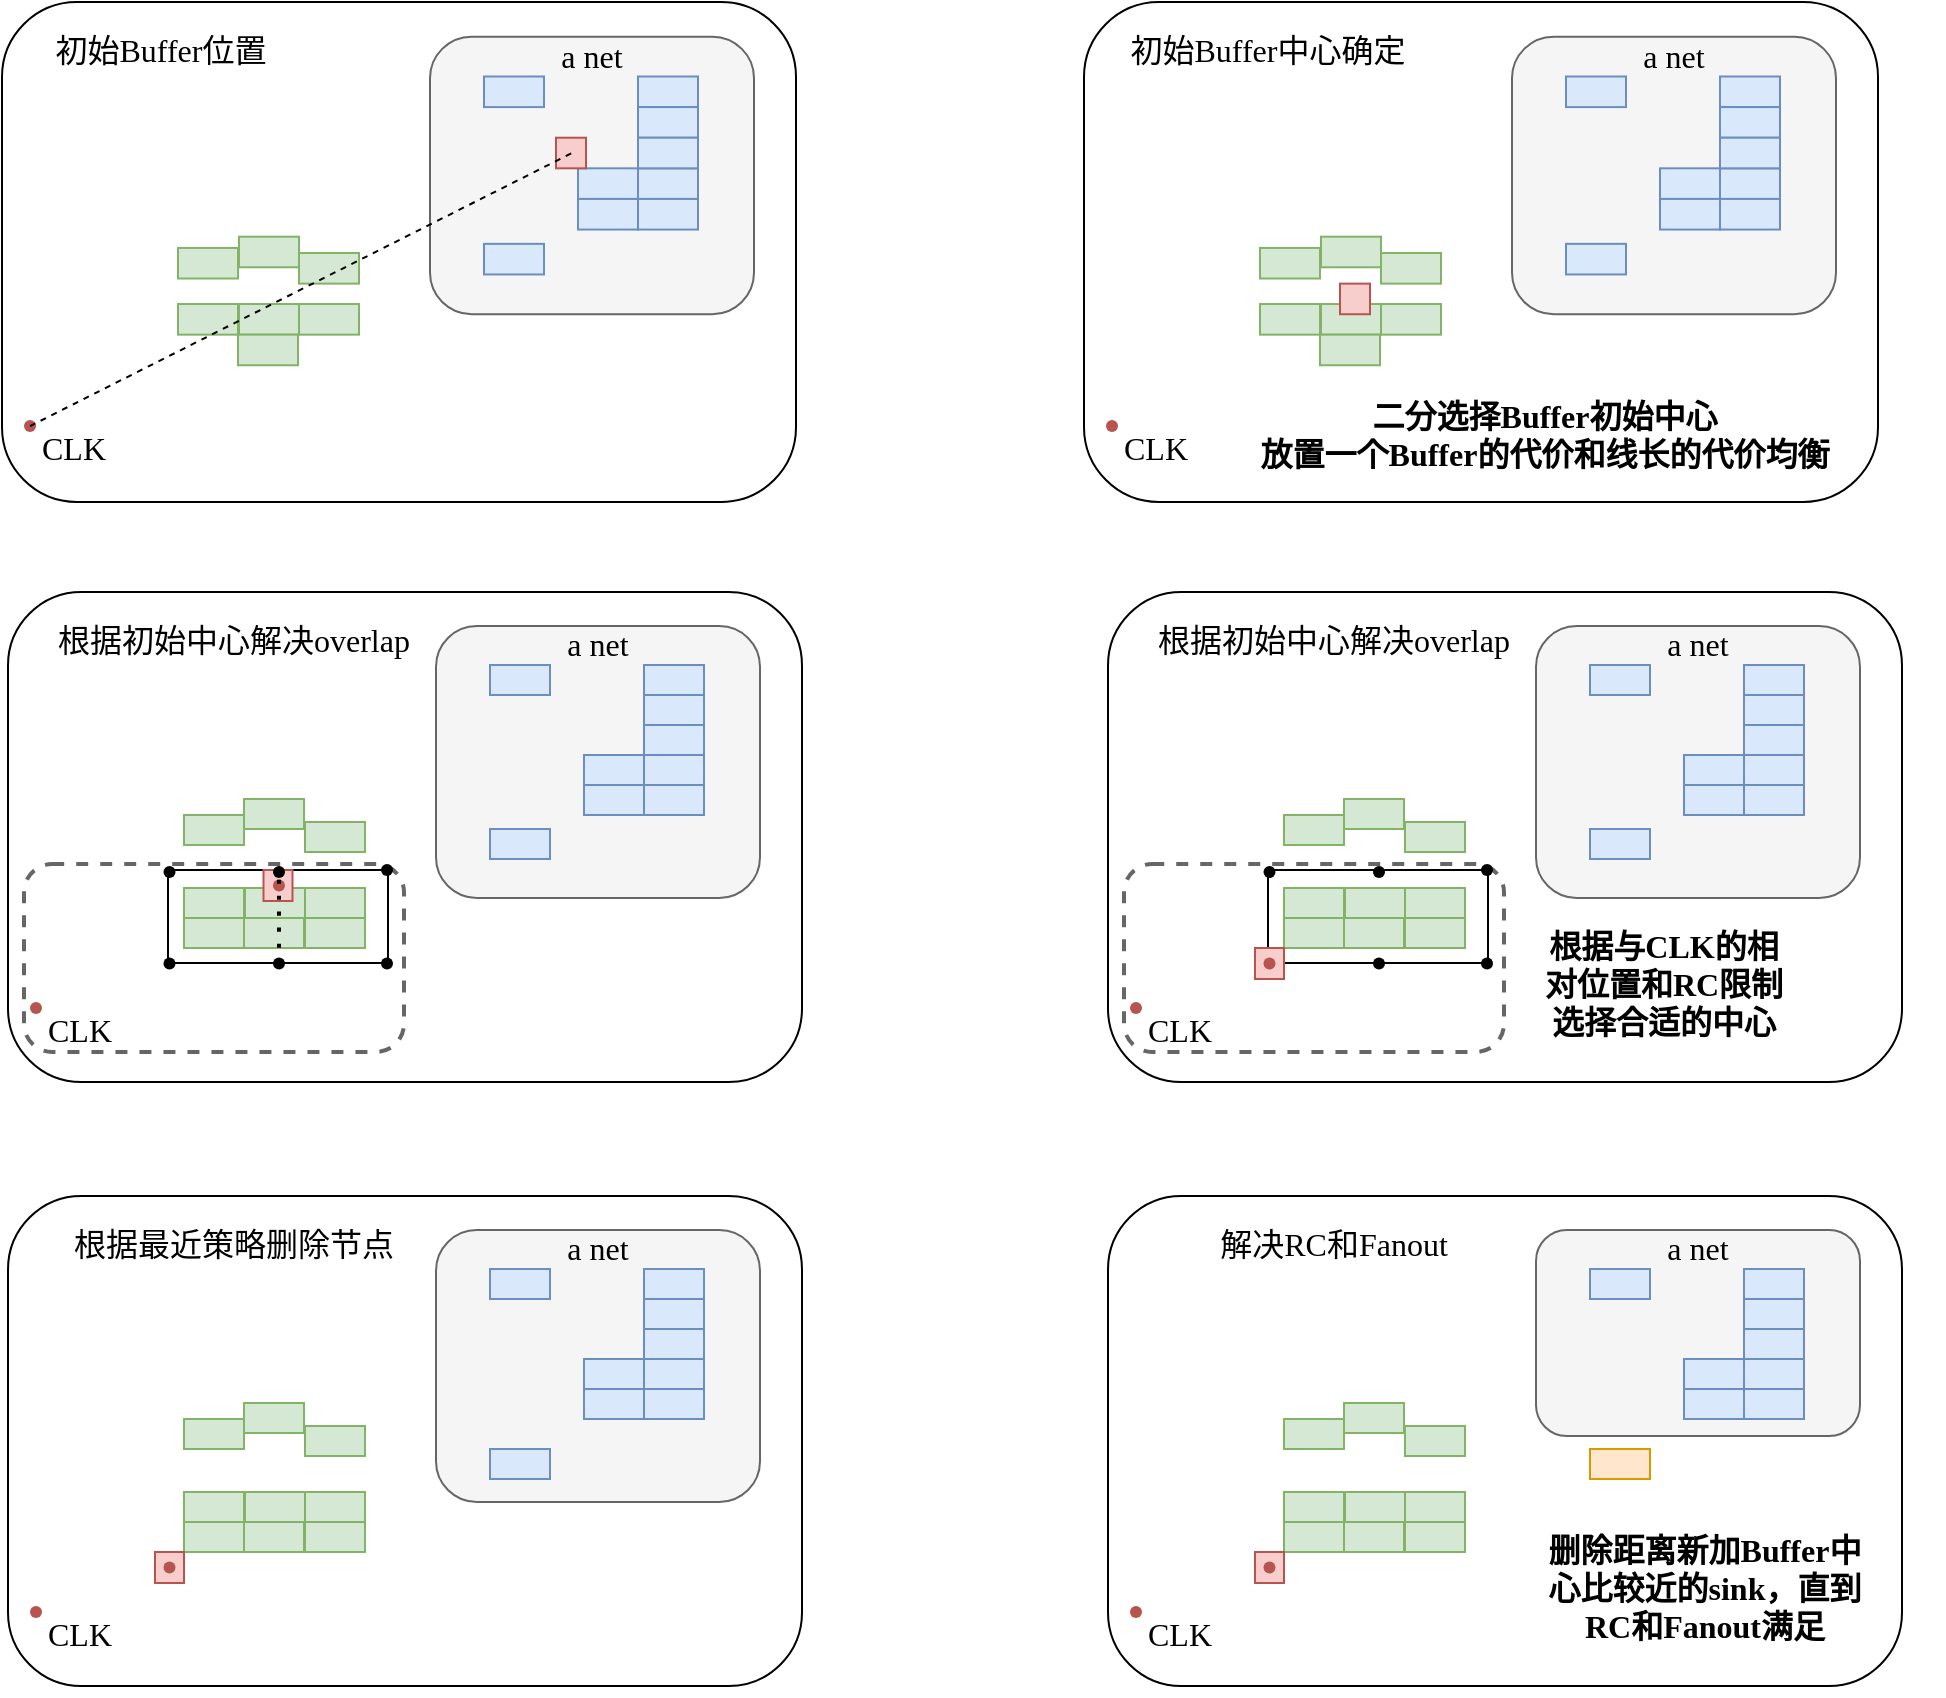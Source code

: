 <mxfile version="25.0.1">
  <diagram name="第 1 页" id="PrgzUzPs2e1vorKCyMz8">
    <mxGraphModel dx="1923" dy="645" grid="1" gridSize="10" guides="1" tooltips="1" connect="1" arrows="1" fold="1" page="0" pageScale="1" pageWidth="827" pageHeight="1169" math="0" shadow="0">
      <root>
        <mxCell id="0" />
        <mxCell id="1" parent="0" />
        <mxCell id="MqcgOQrbJKwLvRykTZm_-83" value="" style="group" vertex="1" connectable="0" parent="1">
          <mxGeometry x="-273" y="33" width="397" height="250" as="geometry" />
        </mxCell>
        <mxCell id="MqcgOQrbJKwLvRykTZm_-56" value="" style="rounded=1;whiteSpace=wrap;html=1;" vertex="1" parent="MqcgOQrbJKwLvRykTZm_-83">
          <mxGeometry width="397" height="250" as="geometry" />
        </mxCell>
        <mxCell id="MqcgOQrbJKwLvRykTZm_-54" value="" style="rounded=1;whiteSpace=wrap;html=1;fillColor=#f5f5f5;fontColor=#333333;strokeColor=#666666;" vertex="1" parent="MqcgOQrbJKwLvRykTZm_-83">
          <mxGeometry x="214" y="17.347" width="162" height="138.776" as="geometry" />
        </mxCell>
        <mxCell id="MqcgOQrbJKwLvRykTZm_-4" value="" style="rounded=0;whiteSpace=wrap;html=1;fillColor=#dae8fc;strokeColor=#6c8ebf;" vertex="1" parent="MqcgOQrbJKwLvRykTZm_-83">
          <mxGeometry x="241" y="37.245" width="30" height="15.306" as="geometry" />
        </mxCell>
        <mxCell id="MqcgOQrbJKwLvRykTZm_-5" value="" style="rounded=0;whiteSpace=wrap;html=1;fillColor=#dae8fc;strokeColor=#6c8ebf;" vertex="1" parent="MqcgOQrbJKwLvRykTZm_-83">
          <mxGeometry x="318" y="37.245" width="30" height="15.306" as="geometry" />
        </mxCell>
        <mxCell id="MqcgOQrbJKwLvRykTZm_-6" value="" style="rounded=0;whiteSpace=wrap;html=1;fillColor=#dae8fc;strokeColor=#6c8ebf;" vertex="1" parent="MqcgOQrbJKwLvRykTZm_-83">
          <mxGeometry x="318" y="83.163" width="30" height="15.306" as="geometry" />
        </mxCell>
        <mxCell id="MqcgOQrbJKwLvRykTZm_-7" value="" style="rounded=0;whiteSpace=wrap;html=1;fillColor=#dae8fc;strokeColor=#6c8ebf;" vertex="1" parent="MqcgOQrbJKwLvRykTZm_-83">
          <mxGeometry x="318" y="52.551" width="30" height="15.306" as="geometry" />
        </mxCell>
        <mxCell id="MqcgOQrbJKwLvRykTZm_-8" value="" style="rounded=0;whiteSpace=wrap;html=1;fillColor=#dae8fc;strokeColor=#6c8ebf;" vertex="1" parent="MqcgOQrbJKwLvRykTZm_-83">
          <mxGeometry x="318" y="67.857" width="30" height="15.306" as="geometry" />
        </mxCell>
        <mxCell id="MqcgOQrbJKwLvRykTZm_-9" value="" style="rounded=0;whiteSpace=wrap;html=1;fillColor=#dae8fc;strokeColor=#6c8ebf;" vertex="1" parent="MqcgOQrbJKwLvRykTZm_-83">
          <mxGeometry x="318" y="98.469" width="30" height="15.306" as="geometry" />
        </mxCell>
        <mxCell id="MqcgOQrbJKwLvRykTZm_-10" value="" style="rounded=0;whiteSpace=wrap;html=1;fillColor=#dae8fc;strokeColor=#6c8ebf;" vertex="1" parent="MqcgOQrbJKwLvRykTZm_-83">
          <mxGeometry x="241" y="120.918" width="30" height="15.306" as="geometry" />
        </mxCell>
        <mxCell id="MqcgOQrbJKwLvRykTZm_-11" value="" style="rounded=0;whiteSpace=wrap;html=1;fillColor=#dae8fc;strokeColor=#6c8ebf;" vertex="1" parent="MqcgOQrbJKwLvRykTZm_-83">
          <mxGeometry x="288" y="83.163" width="30" height="15.306" as="geometry" />
        </mxCell>
        <mxCell id="MqcgOQrbJKwLvRykTZm_-12" value="" style="rounded=0;whiteSpace=wrap;html=1;fillColor=#dae8fc;strokeColor=#6c8ebf;" vertex="1" parent="MqcgOQrbJKwLvRykTZm_-83">
          <mxGeometry x="288" y="98.469" width="30" height="15.306" as="geometry" />
        </mxCell>
        <mxCell id="MqcgOQrbJKwLvRykTZm_-15" value="" style="rounded=0;whiteSpace=wrap;html=1;fillColor=#d5e8d4;strokeColor=#82b366;" vertex="1" parent="MqcgOQrbJKwLvRykTZm_-83">
          <mxGeometry x="88" y="151.02" width="30" height="15.306" as="geometry" />
        </mxCell>
        <mxCell id="MqcgOQrbJKwLvRykTZm_-16" value="" style="rounded=0;whiteSpace=wrap;html=1;fillColor=#d5e8d4;strokeColor=#82b366;" vertex="1" parent="MqcgOQrbJKwLvRykTZm_-83">
          <mxGeometry x="118.5" y="151.02" width="30" height="15.306" as="geometry" />
        </mxCell>
        <mxCell id="MqcgOQrbJKwLvRykTZm_-17" value="" style="rounded=0;whiteSpace=wrap;html=1;fillColor=#d5e8d4;strokeColor=#82b366;" vertex="1" parent="MqcgOQrbJKwLvRykTZm_-83">
          <mxGeometry x="118" y="166.327" width="30" height="15.306" as="geometry" />
        </mxCell>
        <mxCell id="MqcgOQrbJKwLvRykTZm_-18" value="" style="rounded=0;whiteSpace=wrap;html=1;fillColor=#d5e8d4;strokeColor=#82b366;" vertex="1" parent="MqcgOQrbJKwLvRykTZm_-83">
          <mxGeometry x="148.5" y="151.02" width="30" height="15.306" as="geometry" />
        </mxCell>
        <mxCell id="MqcgOQrbJKwLvRykTZm_-19" value="" style="rounded=0;whiteSpace=wrap;html=1;fillColor=#d5e8d4;strokeColor=#82b366;" vertex="1" parent="MqcgOQrbJKwLvRykTZm_-83">
          <mxGeometry x="88" y="122.959" width="30" height="15.306" as="geometry" />
        </mxCell>
        <mxCell id="MqcgOQrbJKwLvRykTZm_-20" value="" style="rounded=0;whiteSpace=wrap;html=1;fillColor=#d5e8d4;strokeColor=#82b366;" vertex="1" parent="MqcgOQrbJKwLvRykTZm_-83">
          <mxGeometry x="148.5" y="125.51" width="30" height="15.306" as="geometry" />
        </mxCell>
        <mxCell id="MqcgOQrbJKwLvRykTZm_-22" value="" style="rounded=0;whiteSpace=wrap;html=1;fillColor=#d5e8d4;strokeColor=#82b366;" vertex="1" parent="MqcgOQrbJKwLvRykTZm_-83">
          <mxGeometry x="118.5" y="117.347" width="30" height="15.306" as="geometry" />
        </mxCell>
        <mxCell id="MqcgOQrbJKwLvRykTZm_-13" value="" style="rounded=0;whiteSpace=wrap;html=1;fillColor=#f8cecc;strokeColor=#b85450;" vertex="1" parent="MqcgOQrbJKwLvRykTZm_-83">
          <mxGeometry x="277" y="67.857" width="15" height="15.306" as="geometry" />
        </mxCell>
        <mxCell id="MqcgOQrbJKwLvRykTZm_-28" value="" style="shape=waypoint;sketch=0;fillStyle=solid;size=6;pointerEvents=1;points=[];fillColor=#f8cecc;resizable=0;rotatable=0;perimeter=centerPerimeter;snapToPoint=1;strokeColor=#b85450;" vertex="1" parent="MqcgOQrbJKwLvRykTZm_-83">
          <mxGeometry x="4" y="202.041" width="20" height="20" as="geometry" />
        </mxCell>
        <mxCell id="MqcgOQrbJKwLvRykTZm_-29" value="&lt;font face=&quot;Times New Roman&quot;&gt;CLK&lt;/font&gt;" style="text;html=1;align=center;verticalAlign=middle;whiteSpace=wrap;rounded=0;fontSize=16;" vertex="1" parent="MqcgOQrbJKwLvRykTZm_-83">
          <mxGeometry x="6" y="208.163" width="60" height="30.612" as="geometry" />
        </mxCell>
        <mxCell id="MqcgOQrbJKwLvRykTZm_-32" value="" style="endArrow=none;html=1;rounded=0;fontSize=12;startSize=8;endSize=8;curved=1;entryX=0.533;entryY=0.5;entryDx=0;entryDy=0;entryPerimeter=0;dashed=1;" edge="1" parent="MqcgOQrbJKwLvRykTZm_-83" source="MqcgOQrbJKwLvRykTZm_-28" target="MqcgOQrbJKwLvRykTZm_-13">
          <mxGeometry width="50" height="50" relative="1" as="geometry">
            <mxPoint x="22" y="192.857" as="sourcePoint" />
            <mxPoint x="253" y="278.571" as="targetPoint" />
          </mxGeometry>
        </mxCell>
        <mxCell id="MqcgOQrbJKwLvRykTZm_-55" value="&lt;font face=&quot;Times New Roman&quot;&gt;a net&lt;/font&gt;" style="text;html=1;align=center;verticalAlign=middle;whiteSpace=wrap;rounded=0;fontSize=16;" vertex="1" parent="MqcgOQrbJKwLvRykTZm_-83">
          <mxGeometry x="265" y="11.224" width="60" height="30.612" as="geometry" />
        </mxCell>
        <mxCell id="MqcgOQrbJKwLvRykTZm_-57" value="&lt;font face=&quot;宋体&quot;&gt;初始Buffer位置&lt;/font&gt;" style="text;html=1;align=center;verticalAlign=middle;whiteSpace=wrap;rounded=0;fontSize=16;" vertex="1" parent="MqcgOQrbJKwLvRykTZm_-83">
          <mxGeometry x="16" y="9.184" width="127" height="30.612" as="geometry" />
        </mxCell>
        <mxCell id="MqcgOQrbJKwLvRykTZm_-84" value="" style="group" vertex="1" connectable="0" parent="1">
          <mxGeometry x="268" y="33" width="430" height="250" as="geometry" />
        </mxCell>
        <mxCell id="MqcgOQrbJKwLvRykTZm_-58" value="" style="rounded=1;whiteSpace=wrap;html=1;" vertex="1" parent="MqcgOQrbJKwLvRykTZm_-84">
          <mxGeometry width="397" height="250" as="geometry" />
        </mxCell>
        <mxCell id="MqcgOQrbJKwLvRykTZm_-59" value="" style="rounded=1;whiteSpace=wrap;html=1;fillColor=#f5f5f5;fontColor=#333333;strokeColor=#666666;" vertex="1" parent="MqcgOQrbJKwLvRykTZm_-84">
          <mxGeometry x="214" y="17.347" width="162" height="138.776" as="geometry" />
        </mxCell>
        <mxCell id="MqcgOQrbJKwLvRykTZm_-60" value="" style="rounded=0;whiteSpace=wrap;html=1;fillColor=#dae8fc;strokeColor=#6c8ebf;" vertex="1" parent="MqcgOQrbJKwLvRykTZm_-84">
          <mxGeometry x="241" y="37.245" width="30" height="15.306" as="geometry" />
        </mxCell>
        <mxCell id="MqcgOQrbJKwLvRykTZm_-61" value="" style="rounded=0;whiteSpace=wrap;html=1;fillColor=#dae8fc;strokeColor=#6c8ebf;" vertex="1" parent="MqcgOQrbJKwLvRykTZm_-84">
          <mxGeometry x="318" y="37.245" width="30" height="15.306" as="geometry" />
        </mxCell>
        <mxCell id="MqcgOQrbJKwLvRykTZm_-62" value="" style="rounded=0;whiteSpace=wrap;html=1;fillColor=#dae8fc;strokeColor=#6c8ebf;" vertex="1" parent="MqcgOQrbJKwLvRykTZm_-84">
          <mxGeometry x="318" y="83.163" width="30" height="15.306" as="geometry" />
        </mxCell>
        <mxCell id="MqcgOQrbJKwLvRykTZm_-63" value="" style="rounded=0;whiteSpace=wrap;html=1;fillColor=#dae8fc;strokeColor=#6c8ebf;" vertex="1" parent="MqcgOQrbJKwLvRykTZm_-84">
          <mxGeometry x="318" y="52.551" width="30" height="15.306" as="geometry" />
        </mxCell>
        <mxCell id="MqcgOQrbJKwLvRykTZm_-64" value="" style="rounded=0;whiteSpace=wrap;html=1;fillColor=#dae8fc;strokeColor=#6c8ebf;" vertex="1" parent="MqcgOQrbJKwLvRykTZm_-84">
          <mxGeometry x="318" y="67.857" width="30" height="15.306" as="geometry" />
        </mxCell>
        <mxCell id="MqcgOQrbJKwLvRykTZm_-65" value="" style="rounded=0;whiteSpace=wrap;html=1;fillColor=#dae8fc;strokeColor=#6c8ebf;" vertex="1" parent="MqcgOQrbJKwLvRykTZm_-84">
          <mxGeometry x="318" y="98.469" width="30" height="15.306" as="geometry" />
        </mxCell>
        <mxCell id="MqcgOQrbJKwLvRykTZm_-66" value="" style="rounded=0;whiteSpace=wrap;html=1;fillColor=#dae8fc;strokeColor=#6c8ebf;" vertex="1" parent="MqcgOQrbJKwLvRykTZm_-84">
          <mxGeometry x="241" y="120.918" width="30" height="15.306" as="geometry" />
        </mxCell>
        <mxCell id="MqcgOQrbJKwLvRykTZm_-67" value="" style="rounded=0;whiteSpace=wrap;html=1;fillColor=#dae8fc;strokeColor=#6c8ebf;" vertex="1" parent="MqcgOQrbJKwLvRykTZm_-84">
          <mxGeometry x="288" y="83.163" width="30" height="15.306" as="geometry" />
        </mxCell>
        <mxCell id="MqcgOQrbJKwLvRykTZm_-68" value="" style="rounded=0;whiteSpace=wrap;html=1;fillColor=#dae8fc;strokeColor=#6c8ebf;" vertex="1" parent="MqcgOQrbJKwLvRykTZm_-84">
          <mxGeometry x="288" y="98.469" width="30" height="15.306" as="geometry" />
        </mxCell>
        <mxCell id="MqcgOQrbJKwLvRykTZm_-69" value="" style="rounded=0;whiteSpace=wrap;html=1;fillColor=#d5e8d4;strokeColor=#82b366;" vertex="1" parent="MqcgOQrbJKwLvRykTZm_-84">
          <mxGeometry x="88" y="151.02" width="30" height="15.306" as="geometry" />
        </mxCell>
        <mxCell id="MqcgOQrbJKwLvRykTZm_-70" value="" style="rounded=0;whiteSpace=wrap;html=1;fillColor=#d5e8d4;strokeColor=#82b366;" vertex="1" parent="MqcgOQrbJKwLvRykTZm_-84">
          <mxGeometry x="118.5" y="151.02" width="30" height="15.306" as="geometry" />
        </mxCell>
        <mxCell id="MqcgOQrbJKwLvRykTZm_-71" value="" style="rounded=0;whiteSpace=wrap;html=1;fillColor=#d5e8d4;strokeColor=#82b366;" vertex="1" parent="MqcgOQrbJKwLvRykTZm_-84">
          <mxGeometry x="118" y="166.327" width="30" height="15.306" as="geometry" />
        </mxCell>
        <mxCell id="MqcgOQrbJKwLvRykTZm_-72" value="" style="rounded=0;whiteSpace=wrap;html=1;fillColor=#d5e8d4;strokeColor=#82b366;" vertex="1" parent="MqcgOQrbJKwLvRykTZm_-84">
          <mxGeometry x="148.5" y="151.02" width="30" height="15.306" as="geometry" />
        </mxCell>
        <mxCell id="MqcgOQrbJKwLvRykTZm_-73" value="" style="rounded=0;whiteSpace=wrap;html=1;fillColor=#d5e8d4;strokeColor=#82b366;" vertex="1" parent="MqcgOQrbJKwLvRykTZm_-84">
          <mxGeometry x="88" y="122.959" width="30" height="15.306" as="geometry" />
        </mxCell>
        <mxCell id="MqcgOQrbJKwLvRykTZm_-74" value="" style="rounded=0;whiteSpace=wrap;html=1;fillColor=#d5e8d4;strokeColor=#82b366;" vertex="1" parent="MqcgOQrbJKwLvRykTZm_-84">
          <mxGeometry x="148.5" y="125.51" width="30" height="15.306" as="geometry" />
        </mxCell>
        <mxCell id="MqcgOQrbJKwLvRykTZm_-75" value="" style="rounded=0;whiteSpace=wrap;html=1;fillColor=#d5e8d4;strokeColor=#82b366;" vertex="1" parent="MqcgOQrbJKwLvRykTZm_-84">
          <mxGeometry x="118.5" y="117.347" width="30" height="15.306" as="geometry" />
        </mxCell>
        <mxCell id="MqcgOQrbJKwLvRykTZm_-76" value="" style="rounded=0;whiteSpace=wrap;html=1;fillColor=#f8cecc;strokeColor=#b85450;" vertex="1" parent="MqcgOQrbJKwLvRykTZm_-84">
          <mxGeometry x="128" y="140.816" width="15" height="15.306" as="geometry" />
        </mxCell>
        <mxCell id="MqcgOQrbJKwLvRykTZm_-77" value="" style="shape=waypoint;sketch=0;fillStyle=solid;size=6;pointerEvents=1;points=[];fillColor=#f8cecc;resizable=0;rotatable=0;perimeter=centerPerimeter;snapToPoint=1;strokeColor=#b85450;" vertex="1" parent="MqcgOQrbJKwLvRykTZm_-84">
          <mxGeometry x="4" y="202.041" width="20" height="20" as="geometry" />
        </mxCell>
        <mxCell id="MqcgOQrbJKwLvRykTZm_-78" value="&lt;font face=&quot;Times New Roman&quot;&gt;CLK&lt;/font&gt;" style="text;html=1;align=center;verticalAlign=middle;whiteSpace=wrap;rounded=0;fontSize=16;" vertex="1" parent="MqcgOQrbJKwLvRykTZm_-84">
          <mxGeometry x="6" y="208.163" width="60" height="30.612" as="geometry" />
        </mxCell>
        <mxCell id="MqcgOQrbJKwLvRykTZm_-80" value="&lt;font face=&quot;Times New Roman&quot;&gt;a net&lt;/font&gt;" style="text;html=1;align=center;verticalAlign=middle;whiteSpace=wrap;rounded=0;fontSize=16;" vertex="1" parent="MqcgOQrbJKwLvRykTZm_-84">
          <mxGeometry x="265" y="11.224" width="60" height="30.612" as="geometry" />
        </mxCell>
        <mxCell id="MqcgOQrbJKwLvRykTZm_-81" value="&lt;font face=&quot;宋体&quot;&gt;初始Buffer中心确定&lt;/font&gt;" style="text;html=1;align=center;verticalAlign=middle;whiteSpace=wrap;rounded=0;fontSize=16;" vertex="1" parent="MqcgOQrbJKwLvRykTZm_-84">
          <mxGeometry x="16" y="9.184" width="152" height="30.612" as="geometry" />
        </mxCell>
        <mxCell id="MqcgOQrbJKwLvRykTZm_-89" value="&lt;div&gt;&lt;font face=&quot;宋体&quot;&gt;&lt;br&gt;&lt;/font&gt;&lt;/div&gt;&lt;font face=&quot;宋体&quot;&gt;二分选择Buffer初始中心&lt;/font&gt;&lt;div&gt;&lt;font face=&quot;宋体&quot;&gt;放置一个Buffer的代价和线长的代价均衡&lt;/font&gt;&lt;/div&gt;" style="text;html=1;align=center;verticalAlign=middle;whiteSpace=wrap;rounded=0;fontSize=16;fontFamily=宋体;fontStyle=1" vertex="1" parent="MqcgOQrbJKwLvRykTZm_-84">
          <mxGeometry x="80" y="191.84" width="301" height="30.61" as="geometry" />
        </mxCell>
        <mxCell id="MqcgOQrbJKwLvRykTZm_-190" value="" style="group" vertex="1" connectable="0" parent="1">
          <mxGeometry x="280" y="328" width="397" height="250" as="geometry" />
        </mxCell>
        <mxCell id="MqcgOQrbJKwLvRykTZm_-191" value="" style="rounded=1;whiteSpace=wrap;html=1;" vertex="1" parent="MqcgOQrbJKwLvRykTZm_-190">
          <mxGeometry width="397" height="245" as="geometry" />
        </mxCell>
        <mxCell id="MqcgOQrbJKwLvRykTZm_-226" value="" style="rounded=1;whiteSpace=wrap;html=1;fillColor=none;fontColor=#333333;strokeColor=#666666;strokeWidth=2;dashed=1;" vertex="1" parent="MqcgOQrbJKwLvRykTZm_-190">
          <mxGeometry x="8" y="136" width="190" height="94" as="geometry" />
        </mxCell>
        <mxCell id="MqcgOQrbJKwLvRykTZm_-192" value="" style="rounded=1;whiteSpace=wrap;html=1;fillColor=#f5f5f5;fontColor=#333333;strokeColor=#666666;" vertex="1" parent="MqcgOQrbJKwLvRykTZm_-190">
          <mxGeometry x="214" y="17" width="162" height="136" as="geometry" />
        </mxCell>
        <mxCell id="MqcgOQrbJKwLvRykTZm_-193" value="" style="rounded=0;whiteSpace=wrap;html=1;fillColor=#dae8fc;strokeColor=#6c8ebf;" vertex="1" parent="MqcgOQrbJKwLvRykTZm_-190">
          <mxGeometry x="241" y="36.5" width="30" height="15" as="geometry" />
        </mxCell>
        <mxCell id="MqcgOQrbJKwLvRykTZm_-194" value="" style="rounded=0;whiteSpace=wrap;html=1;fillColor=#dae8fc;strokeColor=#6c8ebf;" vertex="1" parent="MqcgOQrbJKwLvRykTZm_-190">
          <mxGeometry x="318" y="36.5" width="30" height="15" as="geometry" />
        </mxCell>
        <mxCell id="MqcgOQrbJKwLvRykTZm_-195" value="" style="rounded=0;whiteSpace=wrap;html=1;fillColor=#dae8fc;strokeColor=#6c8ebf;" vertex="1" parent="MqcgOQrbJKwLvRykTZm_-190">
          <mxGeometry x="318" y="81.5" width="30" height="15" as="geometry" />
        </mxCell>
        <mxCell id="MqcgOQrbJKwLvRykTZm_-196" value="" style="rounded=0;whiteSpace=wrap;html=1;fillColor=#dae8fc;strokeColor=#6c8ebf;" vertex="1" parent="MqcgOQrbJKwLvRykTZm_-190">
          <mxGeometry x="318" y="51.5" width="30" height="15" as="geometry" />
        </mxCell>
        <mxCell id="MqcgOQrbJKwLvRykTZm_-197" value="" style="rounded=0;whiteSpace=wrap;html=1;fillColor=#dae8fc;strokeColor=#6c8ebf;" vertex="1" parent="MqcgOQrbJKwLvRykTZm_-190">
          <mxGeometry x="318" y="66.5" width="30" height="15" as="geometry" />
        </mxCell>
        <mxCell id="MqcgOQrbJKwLvRykTZm_-198" value="" style="rounded=0;whiteSpace=wrap;html=1;fillColor=#dae8fc;strokeColor=#6c8ebf;" vertex="1" parent="MqcgOQrbJKwLvRykTZm_-190">
          <mxGeometry x="318" y="96.5" width="30" height="15" as="geometry" />
        </mxCell>
        <mxCell id="MqcgOQrbJKwLvRykTZm_-199" value="" style="rounded=0;whiteSpace=wrap;html=1;fillColor=#dae8fc;strokeColor=#6c8ebf;" vertex="1" parent="MqcgOQrbJKwLvRykTZm_-190">
          <mxGeometry x="241" y="118.5" width="30" height="15" as="geometry" />
        </mxCell>
        <mxCell id="MqcgOQrbJKwLvRykTZm_-200" value="" style="rounded=0;whiteSpace=wrap;html=1;fillColor=#dae8fc;strokeColor=#6c8ebf;" vertex="1" parent="MqcgOQrbJKwLvRykTZm_-190">
          <mxGeometry x="288" y="81.5" width="30" height="15" as="geometry" />
        </mxCell>
        <mxCell id="MqcgOQrbJKwLvRykTZm_-201" value="" style="rounded=0;whiteSpace=wrap;html=1;fillColor=#dae8fc;strokeColor=#6c8ebf;" vertex="1" parent="MqcgOQrbJKwLvRykTZm_-190">
          <mxGeometry x="288" y="96.5" width="30" height="15" as="geometry" />
        </mxCell>
        <mxCell id="MqcgOQrbJKwLvRykTZm_-202" value="" style="rounded=0;whiteSpace=wrap;html=1;fillColor=#d5e8d4;strokeColor=#82b366;" vertex="1" parent="MqcgOQrbJKwLvRykTZm_-190">
          <mxGeometry x="88" y="148" width="30" height="15" as="geometry" />
        </mxCell>
        <mxCell id="MqcgOQrbJKwLvRykTZm_-203" value="" style="rounded=0;whiteSpace=wrap;html=1;fillColor=#d5e8d4;strokeColor=#82b366;" vertex="1" parent="MqcgOQrbJKwLvRykTZm_-190">
          <mxGeometry x="118.5" y="148" width="30" height="15" as="geometry" />
        </mxCell>
        <mxCell id="MqcgOQrbJKwLvRykTZm_-204" value="" style="rounded=0;whiteSpace=wrap;html=1;fillColor=#d5e8d4;strokeColor=#82b366;" vertex="1" parent="MqcgOQrbJKwLvRykTZm_-190">
          <mxGeometry x="118" y="163" width="30" height="15" as="geometry" />
        </mxCell>
        <mxCell id="MqcgOQrbJKwLvRykTZm_-205" value="" style="rounded=0;whiteSpace=wrap;html=1;fillColor=#d5e8d4;strokeColor=#82b366;" vertex="1" parent="MqcgOQrbJKwLvRykTZm_-190">
          <mxGeometry x="148.5" y="148" width="30" height="15" as="geometry" />
        </mxCell>
        <mxCell id="MqcgOQrbJKwLvRykTZm_-206" value="" style="rounded=0;whiteSpace=wrap;html=1;fillColor=#d5e8d4;strokeColor=#82b366;" vertex="1" parent="MqcgOQrbJKwLvRykTZm_-190">
          <mxGeometry x="88" y="111.5" width="30" height="15" as="geometry" />
        </mxCell>
        <mxCell id="MqcgOQrbJKwLvRykTZm_-207" value="" style="rounded=0;whiteSpace=wrap;html=1;fillColor=#d5e8d4;strokeColor=#82b366;" vertex="1" parent="MqcgOQrbJKwLvRykTZm_-190">
          <mxGeometry x="148.5" y="115" width="30" height="15" as="geometry" />
        </mxCell>
        <mxCell id="MqcgOQrbJKwLvRykTZm_-208" value="" style="rounded=0;whiteSpace=wrap;html=1;fillColor=#d5e8d4;strokeColor=#82b366;" vertex="1" parent="MqcgOQrbJKwLvRykTZm_-190">
          <mxGeometry x="118" y="103.5" width="30" height="15" as="geometry" />
        </mxCell>
        <mxCell id="MqcgOQrbJKwLvRykTZm_-209" value="" style="shape=waypoint;sketch=0;fillStyle=solid;size=6;pointerEvents=1;points=[];fillColor=#f8cecc;resizable=0;rotatable=0;perimeter=centerPerimeter;snapToPoint=1;strokeColor=#b85450;" vertex="1" parent="MqcgOQrbJKwLvRykTZm_-190">
          <mxGeometry x="4" y="198" width="20" height="20" as="geometry" />
        </mxCell>
        <mxCell id="MqcgOQrbJKwLvRykTZm_-210" value="&lt;font face=&quot;Times New Roman&quot;&gt;CLK&lt;/font&gt;" style="text;html=1;align=center;verticalAlign=middle;whiteSpace=wrap;rounded=0;fontSize=16;" vertex="1" parent="MqcgOQrbJKwLvRykTZm_-190">
          <mxGeometry x="6" y="204" width="60" height="30" as="geometry" />
        </mxCell>
        <mxCell id="MqcgOQrbJKwLvRykTZm_-211" value="&lt;font face=&quot;Times New Roman&quot;&gt;a net&lt;/font&gt;" style="text;html=1;align=center;verticalAlign=middle;whiteSpace=wrap;rounded=0;fontSize=16;" vertex="1" parent="MqcgOQrbJKwLvRykTZm_-190">
          <mxGeometry x="265" y="11" width="60" height="30" as="geometry" />
        </mxCell>
        <mxCell id="MqcgOQrbJKwLvRykTZm_-212" value="&lt;font face=&quot;宋体&quot;&gt;根据初始中心解决overlap&lt;/font&gt;" style="text;html=1;align=center;verticalAlign=middle;whiteSpace=wrap;rounded=0;fontSize=16;" vertex="1" parent="MqcgOQrbJKwLvRykTZm_-190">
          <mxGeometry x="16" y="9" width="194" height="30" as="geometry" />
        </mxCell>
        <mxCell id="MqcgOQrbJKwLvRykTZm_-213" value="根据与CLK的相对位置和RC限制选择合适的中心" style="text;html=1;align=center;verticalAlign=middle;whiteSpace=wrap;rounded=0;fontSize=16;fontFamily=宋体;fontStyle=1" vertex="1" parent="MqcgOQrbJKwLvRykTZm_-190">
          <mxGeometry x="217" y="181" width="122" height="30" as="geometry" />
        </mxCell>
        <mxCell id="MqcgOQrbJKwLvRykTZm_-214" value="" style="rounded=0;whiteSpace=wrap;html=1;fillColor=#d5e8d4;strokeColor=#82b366;" vertex="1" parent="MqcgOQrbJKwLvRykTZm_-190">
          <mxGeometry x="88" y="163" width="30" height="15" as="geometry" />
        </mxCell>
        <mxCell id="MqcgOQrbJKwLvRykTZm_-215" value="" style="rounded=0;whiteSpace=wrap;html=1;fillColor=#d5e8d4;strokeColor=#82b366;" vertex="1" parent="MqcgOQrbJKwLvRykTZm_-190">
          <mxGeometry x="148.5" y="163" width="30" height="15" as="geometry" />
        </mxCell>
        <mxCell id="MqcgOQrbJKwLvRykTZm_-216" value="" style="rounded=0;whiteSpace=wrap;html=1;fillColor=none;" vertex="1" parent="MqcgOQrbJKwLvRykTZm_-190">
          <mxGeometry x="80" y="139" width="110" height="46.5" as="geometry" />
        </mxCell>
        <mxCell id="MqcgOQrbJKwLvRykTZm_-217" value="" style="rounded=0;whiteSpace=wrap;html=1;fillColor=#f8cecc;strokeColor=#b85450;" vertex="1" parent="MqcgOQrbJKwLvRykTZm_-190">
          <mxGeometry x="73.5" y="178" width="14.5" height="15.5" as="geometry" />
        </mxCell>
        <mxCell id="MqcgOQrbJKwLvRykTZm_-219" value="" style="shape=waypoint;sketch=0;fillStyle=solid;size=6;pointerEvents=1;points=[];fillColor=none;resizable=0;rotatable=0;perimeter=centerPerimeter;snapToPoint=1;" vertex="1" parent="MqcgOQrbJKwLvRykTZm_-190">
          <mxGeometry x="70.75" y="130" width="20" height="20" as="geometry" />
        </mxCell>
        <mxCell id="MqcgOQrbJKwLvRykTZm_-221" value="" style="shape=waypoint;sketch=0;fillStyle=solid;size=6;pointerEvents=1;points=[];fillColor=none;resizable=0;rotatable=0;perimeter=centerPerimeter;snapToPoint=1;" vertex="1" parent="MqcgOQrbJKwLvRykTZm_-190">
          <mxGeometry x="125.5" y="175.75" width="20" height="20" as="geometry" />
        </mxCell>
        <mxCell id="MqcgOQrbJKwLvRykTZm_-222" value="" style="shape=waypoint;sketch=0;fillStyle=solid;size=6;pointerEvents=1;points=[];fillColor=none;resizable=0;rotatable=0;perimeter=centerPerimeter;snapToPoint=1;" vertex="1" parent="MqcgOQrbJKwLvRykTZm_-190">
          <mxGeometry x="179.5" y="175.75" width="20" height="20" as="geometry" />
        </mxCell>
        <mxCell id="MqcgOQrbJKwLvRykTZm_-223" value="" style="shape=waypoint;sketch=0;fillStyle=solid;size=6;pointerEvents=1;points=[];fillColor=none;resizable=0;rotatable=0;perimeter=centerPerimeter;snapToPoint=1;" vertex="1" parent="MqcgOQrbJKwLvRykTZm_-190">
          <mxGeometry x="179.5" y="129" width="20" height="20" as="geometry" />
        </mxCell>
        <mxCell id="MqcgOQrbJKwLvRykTZm_-224" value="" style="shape=waypoint;sketch=0;fillStyle=solid;size=6;pointerEvents=1;points=[];fillColor=#f8cecc;resizable=0;rotatable=0;perimeter=centerPerimeter;snapToPoint=1;strokeColor=#b85450;" vertex="1" parent="MqcgOQrbJKwLvRykTZm_-190">
          <mxGeometry x="70.75" y="175.75" width="20" height="20" as="geometry" />
        </mxCell>
        <mxCell id="MqcgOQrbJKwLvRykTZm_-225" value="" style="shape=waypoint;sketch=0;fillStyle=solid;size=6;pointerEvents=1;points=[];fillColor=none;resizable=0;rotatable=0;perimeter=centerPerimeter;snapToPoint=1;" vertex="1" parent="MqcgOQrbJKwLvRykTZm_-190">
          <mxGeometry x="125.5" y="130" width="20" height="20" as="geometry" />
        </mxCell>
        <mxCell id="MqcgOQrbJKwLvRykTZm_-304" value="" style="group" vertex="1" connectable="0" parent="1">
          <mxGeometry x="-270" y="328" width="397" height="250" as="geometry" />
        </mxCell>
        <mxCell id="MqcgOQrbJKwLvRykTZm_-305" value="" style="rounded=1;whiteSpace=wrap;html=1;" vertex="1" parent="MqcgOQrbJKwLvRykTZm_-304">
          <mxGeometry width="397" height="245" as="geometry" />
        </mxCell>
        <mxCell id="MqcgOQrbJKwLvRykTZm_-306" value="" style="rounded=1;whiteSpace=wrap;html=1;fillColor=none;fontColor=#333333;strokeColor=#666666;strokeWidth=2;dashed=1;" vertex="1" parent="MqcgOQrbJKwLvRykTZm_-304">
          <mxGeometry x="8" y="136" width="190" height="94" as="geometry" />
        </mxCell>
        <mxCell id="MqcgOQrbJKwLvRykTZm_-307" value="" style="rounded=1;whiteSpace=wrap;html=1;fillColor=#f5f5f5;fontColor=#333333;strokeColor=#666666;" vertex="1" parent="MqcgOQrbJKwLvRykTZm_-304">
          <mxGeometry x="214" y="17" width="162" height="136" as="geometry" />
        </mxCell>
        <mxCell id="MqcgOQrbJKwLvRykTZm_-308" value="" style="rounded=0;whiteSpace=wrap;html=1;fillColor=#dae8fc;strokeColor=#6c8ebf;" vertex="1" parent="MqcgOQrbJKwLvRykTZm_-304">
          <mxGeometry x="241" y="36.5" width="30" height="15" as="geometry" />
        </mxCell>
        <mxCell id="MqcgOQrbJKwLvRykTZm_-309" value="" style="rounded=0;whiteSpace=wrap;html=1;fillColor=#dae8fc;strokeColor=#6c8ebf;" vertex="1" parent="MqcgOQrbJKwLvRykTZm_-304">
          <mxGeometry x="318" y="36.5" width="30" height="15" as="geometry" />
        </mxCell>
        <mxCell id="MqcgOQrbJKwLvRykTZm_-310" value="" style="rounded=0;whiteSpace=wrap;html=1;fillColor=#dae8fc;strokeColor=#6c8ebf;" vertex="1" parent="MqcgOQrbJKwLvRykTZm_-304">
          <mxGeometry x="318" y="81.5" width="30" height="15" as="geometry" />
        </mxCell>
        <mxCell id="MqcgOQrbJKwLvRykTZm_-311" value="" style="rounded=0;whiteSpace=wrap;html=1;fillColor=#dae8fc;strokeColor=#6c8ebf;" vertex="1" parent="MqcgOQrbJKwLvRykTZm_-304">
          <mxGeometry x="318" y="51.5" width="30" height="15" as="geometry" />
        </mxCell>
        <mxCell id="MqcgOQrbJKwLvRykTZm_-312" value="" style="rounded=0;whiteSpace=wrap;html=1;fillColor=#dae8fc;strokeColor=#6c8ebf;" vertex="1" parent="MqcgOQrbJKwLvRykTZm_-304">
          <mxGeometry x="318" y="66.5" width="30" height="15" as="geometry" />
        </mxCell>
        <mxCell id="MqcgOQrbJKwLvRykTZm_-313" value="" style="rounded=0;whiteSpace=wrap;html=1;fillColor=#dae8fc;strokeColor=#6c8ebf;" vertex="1" parent="MqcgOQrbJKwLvRykTZm_-304">
          <mxGeometry x="318" y="96.5" width="30" height="15" as="geometry" />
        </mxCell>
        <mxCell id="MqcgOQrbJKwLvRykTZm_-314" value="" style="rounded=0;whiteSpace=wrap;html=1;fillColor=#dae8fc;strokeColor=#6c8ebf;" vertex="1" parent="MqcgOQrbJKwLvRykTZm_-304">
          <mxGeometry x="241" y="118.5" width="30" height="15" as="geometry" />
        </mxCell>
        <mxCell id="MqcgOQrbJKwLvRykTZm_-315" value="" style="rounded=0;whiteSpace=wrap;html=1;fillColor=#dae8fc;strokeColor=#6c8ebf;" vertex="1" parent="MqcgOQrbJKwLvRykTZm_-304">
          <mxGeometry x="288" y="81.5" width="30" height="15" as="geometry" />
        </mxCell>
        <mxCell id="MqcgOQrbJKwLvRykTZm_-316" value="" style="rounded=0;whiteSpace=wrap;html=1;fillColor=#dae8fc;strokeColor=#6c8ebf;" vertex="1" parent="MqcgOQrbJKwLvRykTZm_-304">
          <mxGeometry x="288" y="96.5" width="30" height="15" as="geometry" />
        </mxCell>
        <mxCell id="MqcgOQrbJKwLvRykTZm_-317" value="" style="rounded=0;whiteSpace=wrap;html=1;fillColor=#d5e8d4;strokeColor=#82b366;" vertex="1" parent="MqcgOQrbJKwLvRykTZm_-304">
          <mxGeometry x="88" y="148" width="30" height="15" as="geometry" />
        </mxCell>
        <mxCell id="MqcgOQrbJKwLvRykTZm_-318" value="" style="rounded=0;whiteSpace=wrap;html=1;fillColor=#d5e8d4;strokeColor=#82b366;" vertex="1" parent="MqcgOQrbJKwLvRykTZm_-304">
          <mxGeometry x="118.5" y="148" width="30" height="15" as="geometry" />
        </mxCell>
        <mxCell id="MqcgOQrbJKwLvRykTZm_-319" value="" style="rounded=0;whiteSpace=wrap;html=1;fillColor=#d5e8d4;strokeColor=#82b366;" vertex="1" parent="MqcgOQrbJKwLvRykTZm_-304">
          <mxGeometry x="118" y="163" width="30" height="15" as="geometry" />
        </mxCell>
        <mxCell id="MqcgOQrbJKwLvRykTZm_-320" value="" style="rounded=0;whiteSpace=wrap;html=1;fillColor=#d5e8d4;strokeColor=#82b366;" vertex="1" parent="MqcgOQrbJKwLvRykTZm_-304">
          <mxGeometry x="148.5" y="148" width="30" height="15" as="geometry" />
        </mxCell>
        <mxCell id="MqcgOQrbJKwLvRykTZm_-321" value="" style="rounded=0;whiteSpace=wrap;html=1;fillColor=#d5e8d4;strokeColor=#82b366;" vertex="1" parent="MqcgOQrbJKwLvRykTZm_-304">
          <mxGeometry x="88" y="111.5" width="30" height="15" as="geometry" />
        </mxCell>
        <mxCell id="MqcgOQrbJKwLvRykTZm_-322" value="" style="rounded=0;whiteSpace=wrap;html=1;fillColor=#d5e8d4;strokeColor=#82b366;" vertex="1" parent="MqcgOQrbJKwLvRykTZm_-304">
          <mxGeometry x="148.5" y="115" width="30" height="15" as="geometry" />
        </mxCell>
        <mxCell id="MqcgOQrbJKwLvRykTZm_-323" value="" style="rounded=0;whiteSpace=wrap;html=1;fillColor=#d5e8d4;strokeColor=#82b366;" vertex="1" parent="MqcgOQrbJKwLvRykTZm_-304">
          <mxGeometry x="118" y="103.5" width="30" height="15" as="geometry" />
        </mxCell>
        <mxCell id="MqcgOQrbJKwLvRykTZm_-324" value="" style="shape=waypoint;sketch=0;fillStyle=solid;size=6;pointerEvents=1;points=[];fillColor=#f8cecc;resizable=0;rotatable=0;perimeter=centerPerimeter;snapToPoint=1;strokeColor=#b85450;" vertex="1" parent="MqcgOQrbJKwLvRykTZm_-304">
          <mxGeometry x="4" y="198" width="20" height="20" as="geometry" />
        </mxCell>
        <mxCell id="MqcgOQrbJKwLvRykTZm_-325" value="&lt;font face=&quot;Times New Roman&quot;&gt;CLK&lt;/font&gt;" style="text;html=1;align=center;verticalAlign=middle;whiteSpace=wrap;rounded=0;fontSize=16;" vertex="1" parent="MqcgOQrbJKwLvRykTZm_-304">
          <mxGeometry x="6" y="204" width="60" height="30" as="geometry" />
        </mxCell>
        <mxCell id="MqcgOQrbJKwLvRykTZm_-326" value="&lt;font face=&quot;Times New Roman&quot;&gt;a net&lt;/font&gt;" style="text;html=1;align=center;verticalAlign=middle;whiteSpace=wrap;rounded=0;fontSize=16;" vertex="1" parent="MqcgOQrbJKwLvRykTZm_-304">
          <mxGeometry x="265" y="11" width="60" height="30" as="geometry" />
        </mxCell>
        <mxCell id="MqcgOQrbJKwLvRykTZm_-327" value="&lt;font face=&quot;宋体&quot;&gt;根据初始中心解决overlap&lt;/font&gt;" style="text;html=1;align=center;verticalAlign=middle;whiteSpace=wrap;rounded=0;fontSize=16;" vertex="1" parent="MqcgOQrbJKwLvRykTZm_-304">
          <mxGeometry x="16" y="9" width="194" height="30" as="geometry" />
        </mxCell>
        <mxCell id="MqcgOQrbJKwLvRykTZm_-329" value="" style="rounded=0;whiteSpace=wrap;html=1;fillColor=#d5e8d4;strokeColor=#82b366;" vertex="1" parent="MqcgOQrbJKwLvRykTZm_-304">
          <mxGeometry x="88" y="163" width="30" height="15" as="geometry" />
        </mxCell>
        <mxCell id="MqcgOQrbJKwLvRykTZm_-330" value="" style="rounded=0;whiteSpace=wrap;html=1;fillColor=#d5e8d4;strokeColor=#82b366;" vertex="1" parent="MqcgOQrbJKwLvRykTZm_-304">
          <mxGeometry x="148.5" y="163" width="30" height="15" as="geometry" />
        </mxCell>
        <mxCell id="MqcgOQrbJKwLvRykTZm_-331" value="" style="rounded=0;whiteSpace=wrap;html=1;fillColor=none;" vertex="1" parent="MqcgOQrbJKwLvRykTZm_-304">
          <mxGeometry x="80" y="139" width="110" height="46.5" as="geometry" />
        </mxCell>
        <mxCell id="MqcgOQrbJKwLvRykTZm_-332" value="" style="rounded=0;whiteSpace=wrap;html=1;fillColor=#f8cecc;strokeColor=#b85450;" vertex="1" parent="MqcgOQrbJKwLvRykTZm_-304">
          <mxGeometry x="127.75" y="139" width="14.5" height="15.5" as="geometry" />
        </mxCell>
        <mxCell id="MqcgOQrbJKwLvRykTZm_-333" value="" style="shape=waypoint;sketch=0;fillStyle=solid;size=6;pointerEvents=1;points=[];fillColor=none;resizable=0;rotatable=0;perimeter=centerPerimeter;snapToPoint=1;" vertex="1" parent="MqcgOQrbJKwLvRykTZm_-304">
          <mxGeometry x="70.75" y="130" width="20" height="20" as="geometry" />
        </mxCell>
        <mxCell id="MqcgOQrbJKwLvRykTZm_-334" value="" style="shape=waypoint;sketch=0;fillStyle=solid;size=6;pointerEvents=1;points=[];fillColor=none;resizable=0;rotatable=0;perimeter=centerPerimeter;snapToPoint=1;" vertex="1" parent="MqcgOQrbJKwLvRykTZm_-304">
          <mxGeometry x="125.5" y="175.75" width="20" height="20" as="geometry" />
        </mxCell>
        <mxCell id="MqcgOQrbJKwLvRykTZm_-335" value="" style="shape=waypoint;sketch=0;fillStyle=solid;size=6;pointerEvents=1;points=[];fillColor=none;resizable=0;rotatable=0;perimeter=centerPerimeter;snapToPoint=1;" vertex="1" parent="MqcgOQrbJKwLvRykTZm_-304">
          <mxGeometry x="179.5" y="175.75" width="20" height="20" as="geometry" />
        </mxCell>
        <mxCell id="MqcgOQrbJKwLvRykTZm_-336" value="" style="shape=waypoint;sketch=0;fillStyle=solid;size=6;pointerEvents=1;points=[];fillColor=none;resizable=0;rotatable=0;perimeter=centerPerimeter;snapToPoint=1;" vertex="1" parent="MqcgOQrbJKwLvRykTZm_-304">
          <mxGeometry x="179.5" y="129" width="20" height="20" as="geometry" />
        </mxCell>
        <mxCell id="MqcgOQrbJKwLvRykTZm_-337" value="" style="shape=waypoint;sketch=0;fillStyle=solid;size=6;pointerEvents=1;points=[];fillColor=#f8cecc;resizable=0;rotatable=0;perimeter=centerPerimeter;snapToPoint=1;strokeColor=#b85450;" vertex="1" parent="MqcgOQrbJKwLvRykTZm_-304">
          <mxGeometry x="125.5" y="136.75" width="20" height="20" as="geometry" />
        </mxCell>
        <mxCell id="MqcgOQrbJKwLvRykTZm_-338" value="" style="shape=waypoint;sketch=0;fillStyle=solid;size=6;pointerEvents=1;points=[];fillColor=none;resizable=0;rotatable=0;perimeter=centerPerimeter;snapToPoint=1;" vertex="1" parent="MqcgOQrbJKwLvRykTZm_-304">
          <mxGeometry x="125.5" y="130" width="20" height="20" as="geometry" />
        </mxCell>
        <mxCell id="MqcgOQrbJKwLvRykTZm_-339" value="" style="shape=waypoint;sketch=0;fillStyle=solid;size=6;pointerEvents=1;points=[];fillColor=none;resizable=0;rotatable=0;perimeter=centerPerimeter;snapToPoint=1;" vertex="1" parent="MqcgOQrbJKwLvRykTZm_-304">
          <mxGeometry x="70.75" y="175.75" width="20" height="20" as="geometry" />
        </mxCell>
        <mxCell id="MqcgOQrbJKwLvRykTZm_-340" value="" style="endArrow=none;dashed=1;html=1;dashPattern=1 3;strokeWidth=2;rounded=0;fontSize=12;startSize=8;endSize=8;curved=1;" edge="1" parent="MqcgOQrbJKwLvRykTZm_-304" source="MqcgOQrbJKwLvRykTZm_-334" target="MqcgOQrbJKwLvRykTZm_-338">
          <mxGeometry width="50" height="50" relative="1" as="geometry">
            <mxPoint x="90" y="200" as="sourcePoint" />
            <mxPoint x="140" y="150" as="targetPoint" />
          </mxGeometry>
        </mxCell>
        <mxCell id="MqcgOQrbJKwLvRykTZm_-344" value="" style="group" vertex="1" connectable="0" parent="1">
          <mxGeometry x="-270" y="630" width="397" height="250" as="geometry" />
        </mxCell>
        <mxCell id="MqcgOQrbJKwLvRykTZm_-345" value="" style="rounded=1;whiteSpace=wrap;html=1;" vertex="1" parent="MqcgOQrbJKwLvRykTZm_-344">
          <mxGeometry width="397" height="245" as="geometry" />
        </mxCell>
        <mxCell id="MqcgOQrbJKwLvRykTZm_-347" value="" style="rounded=1;whiteSpace=wrap;html=1;fillColor=#f5f5f5;fontColor=#333333;strokeColor=#666666;" vertex="1" parent="MqcgOQrbJKwLvRykTZm_-344">
          <mxGeometry x="214" y="17" width="162" height="136" as="geometry" />
        </mxCell>
        <mxCell id="MqcgOQrbJKwLvRykTZm_-348" value="" style="rounded=0;whiteSpace=wrap;html=1;fillColor=#dae8fc;strokeColor=#6c8ebf;" vertex="1" parent="MqcgOQrbJKwLvRykTZm_-344">
          <mxGeometry x="241" y="36.5" width="30" height="15" as="geometry" />
        </mxCell>
        <mxCell id="MqcgOQrbJKwLvRykTZm_-349" value="" style="rounded=0;whiteSpace=wrap;html=1;fillColor=#dae8fc;strokeColor=#6c8ebf;" vertex="1" parent="MqcgOQrbJKwLvRykTZm_-344">
          <mxGeometry x="318" y="36.5" width="30" height="15" as="geometry" />
        </mxCell>
        <mxCell id="MqcgOQrbJKwLvRykTZm_-350" value="" style="rounded=0;whiteSpace=wrap;html=1;fillColor=#dae8fc;strokeColor=#6c8ebf;" vertex="1" parent="MqcgOQrbJKwLvRykTZm_-344">
          <mxGeometry x="318" y="81.5" width="30" height="15" as="geometry" />
        </mxCell>
        <mxCell id="MqcgOQrbJKwLvRykTZm_-351" value="" style="rounded=0;whiteSpace=wrap;html=1;fillColor=#dae8fc;strokeColor=#6c8ebf;" vertex="1" parent="MqcgOQrbJKwLvRykTZm_-344">
          <mxGeometry x="318" y="51.5" width="30" height="15" as="geometry" />
        </mxCell>
        <mxCell id="MqcgOQrbJKwLvRykTZm_-352" value="" style="rounded=0;whiteSpace=wrap;html=1;fillColor=#dae8fc;strokeColor=#6c8ebf;" vertex="1" parent="MqcgOQrbJKwLvRykTZm_-344">
          <mxGeometry x="318" y="66.5" width="30" height="15" as="geometry" />
        </mxCell>
        <mxCell id="MqcgOQrbJKwLvRykTZm_-353" value="" style="rounded=0;whiteSpace=wrap;html=1;fillColor=#dae8fc;strokeColor=#6c8ebf;" vertex="1" parent="MqcgOQrbJKwLvRykTZm_-344">
          <mxGeometry x="318" y="96.5" width="30" height="15" as="geometry" />
        </mxCell>
        <mxCell id="MqcgOQrbJKwLvRykTZm_-354" value="" style="rounded=0;whiteSpace=wrap;html=1;fillColor=#dae8fc;strokeColor=#6c8ebf;" vertex="1" parent="MqcgOQrbJKwLvRykTZm_-344">
          <mxGeometry x="241" y="126.5" width="30" height="15" as="geometry" />
        </mxCell>
        <mxCell id="MqcgOQrbJKwLvRykTZm_-355" value="" style="rounded=0;whiteSpace=wrap;html=1;fillColor=#dae8fc;strokeColor=#6c8ebf;" vertex="1" parent="MqcgOQrbJKwLvRykTZm_-344">
          <mxGeometry x="288" y="81.5" width="30" height="15" as="geometry" />
        </mxCell>
        <mxCell id="MqcgOQrbJKwLvRykTZm_-356" value="" style="rounded=0;whiteSpace=wrap;html=1;fillColor=#dae8fc;strokeColor=#6c8ebf;" vertex="1" parent="MqcgOQrbJKwLvRykTZm_-344">
          <mxGeometry x="288" y="96.5" width="30" height="15" as="geometry" />
        </mxCell>
        <mxCell id="MqcgOQrbJKwLvRykTZm_-357" value="" style="rounded=0;whiteSpace=wrap;html=1;fillColor=#d5e8d4;strokeColor=#82b366;" vertex="1" parent="MqcgOQrbJKwLvRykTZm_-344">
          <mxGeometry x="88" y="148" width="30" height="15" as="geometry" />
        </mxCell>
        <mxCell id="MqcgOQrbJKwLvRykTZm_-358" value="" style="rounded=0;whiteSpace=wrap;html=1;fillColor=#d5e8d4;strokeColor=#82b366;" vertex="1" parent="MqcgOQrbJKwLvRykTZm_-344">
          <mxGeometry x="118.5" y="148" width="30" height="15" as="geometry" />
        </mxCell>
        <mxCell id="MqcgOQrbJKwLvRykTZm_-359" value="" style="rounded=0;whiteSpace=wrap;html=1;fillColor=#d5e8d4;strokeColor=#82b366;" vertex="1" parent="MqcgOQrbJKwLvRykTZm_-344">
          <mxGeometry x="118" y="163" width="30" height="15" as="geometry" />
        </mxCell>
        <mxCell id="MqcgOQrbJKwLvRykTZm_-360" value="" style="rounded=0;whiteSpace=wrap;html=1;fillColor=#d5e8d4;strokeColor=#82b366;" vertex="1" parent="MqcgOQrbJKwLvRykTZm_-344">
          <mxGeometry x="148.5" y="148" width="30" height="15" as="geometry" />
        </mxCell>
        <mxCell id="MqcgOQrbJKwLvRykTZm_-361" value="" style="rounded=0;whiteSpace=wrap;html=1;fillColor=#d5e8d4;strokeColor=#82b366;" vertex="1" parent="MqcgOQrbJKwLvRykTZm_-344">
          <mxGeometry x="88" y="111.5" width="30" height="15" as="geometry" />
        </mxCell>
        <mxCell id="MqcgOQrbJKwLvRykTZm_-362" value="" style="rounded=0;whiteSpace=wrap;html=1;fillColor=#d5e8d4;strokeColor=#82b366;" vertex="1" parent="MqcgOQrbJKwLvRykTZm_-344">
          <mxGeometry x="148.5" y="115" width="30" height="15" as="geometry" />
        </mxCell>
        <mxCell id="MqcgOQrbJKwLvRykTZm_-363" value="" style="rounded=0;whiteSpace=wrap;html=1;fillColor=#d5e8d4;strokeColor=#82b366;" vertex="1" parent="MqcgOQrbJKwLvRykTZm_-344">
          <mxGeometry x="118" y="103.5" width="30" height="15" as="geometry" />
        </mxCell>
        <mxCell id="MqcgOQrbJKwLvRykTZm_-364" value="" style="shape=waypoint;sketch=0;fillStyle=solid;size=6;pointerEvents=1;points=[];fillColor=#f8cecc;resizable=0;rotatable=0;perimeter=centerPerimeter;snapToPoint=1;strokeColor=#b85450;" vertex="1" parent="MqcgOQrbJKwLvRykTZm_-344">
          <mxGeometry x="4" y="198" width="20" height="20" as="geometry" />
        </mxCell>
        <mxCell id="MqcgOQrbJKwLvRykTZm_-365" value="&lt;font face=&quot;Times New Roman&quot;&gt;CLK&lt;/font&gt;" style="text;html=1;align=center;verticalAlign=middle;whiteSpace=wrap;rounded=0;fontSize=16;" vertex="1" parent="MqcgOQrbJKwLvRykTZm_-344">
          <mxGeometry x="6" y="204" width="60" height="30" as="geometry" />
        </mxCell>
        <mxCell id="MqcgOQrbJKwLvRykTZm_-366" value="&lt;font face=&quot;Times New Roman&quot;&gt;a net&lt;/font&gt;" style="text;html=1;align=center;verticalAlign=middle;whiteSpace=wrap;rounded=0;fontSize=16;" vertex="1" parent="MqcgOQrbJKwLvRykTZm_-344">
          <mxGeometry x="265" y="11" width="60" height="30" as="geometry" />
        </mxCell>
        <mxCell id="MqcgOQrbJKwLvRykTZm_-367" value="&lt;font face=&quot;宋体&quot;&gt;根据最近策略删除节点&lt;/font&gt;" style="text;html=1;align=center;verticalAlign=middle;whiteSpace=wrap;rounded=0;fontSize=16;" vertex="1" parent="MqcgOQrbJKwLvRykTZm_-344">
          <mxGeometry x="16" y="9" width="194" height="30" as="geometry" />
        </mxCell>
        <mxCell id="MqcgOQrbJKwLvRykTZm_-369" value="" style="rounded=0;whiteSpace=wrap;html=1;fillColor=#d5e8d4;strokeColor=#82b366;" vertex="1" parent="MqcgOQrbJKwLvRykTZm_-344">
          <mxGeometry x="88" y="163" width="30" height="15" as="geometry" />
        </mxCell>
        <mxCell id="MqcgOQrbJKwLvRykTZm_-370" value="" style="rounded=0;whiteSpace=wrap;html=1;fillColor=#d5e8d4;strokeColor=#82b366;" vertex="1" parent="MqcgOQrbJKwLvRykTZm_-344">
          <mxGeometry x="148.5" y="163" width="30" height="15" as="geometry" />
        </mxCell>
        <mxCell id="MqcgOQrbJKwLvRykTZm_-372" value="" style="rounded=0;whiteSpace=wrap;html=1;fillColor=#f8cecc;strokeColor=#b85450;" vertex="1" parent="MqcgOQrbJKwLvRykTZm_-344">
          <mxGeometry x="73.5" y="178" width="14.5" height="15.5" as="geometry" />
        </mxCell>
        <mxCell id="MqcgOQrbJKwLvRykTZm_-377" value="" style="shape=waypoint;sketch=0;fillStyle=solid;size=6;pointerEvents=1;points=[];fillColor=#f8cecc;resizable=0;rotatable=0;perimeter=centerPerimeter;snapToPoint=1;strokeColor=#b85450;" vertex="1" parent="MqcgOQrbJKwLvRykTZm_-344">
          <mxGeometry x="70.75" y="175.75" width="20" height="20" as="geometry" />
        </mxCell>
        <mxCell id="MqcgOQrbJKwLvRykTZm_-416" value="" style="group" vertex="1" connectable="0" parent="1">
          <mxGeometry x="280" y="630" width="397" height="250" as="geometry" />
        </mxCell>
        <mxCell id="MqcgOQrbJKwLvRykTZm_-417" value="" style="rounded=1;whiteSpace=wrap;html=1;" vertex="1" parent="MqcgOQrbJKwLvRykTZm_-416">
          <mxGeometry width="397" height="245" as="geometry" />
        </mxCell>
        <mxCell id="MqcgOQrbJKwLvRykTZm_-418" value="" style="rounded=1;whiteSpace=wrap;html=1;fillColor=#f5f5f5;fontColor=#333333;strokeColor=#666666;" vertex="1" parent="MqcgOQrbJKwLvRykTZm_-416">
          <mxGeometry x="214" y="17" width="162" height="103" as="geometry" />
        </mxCell>
        <mxCell id="MqcgOQrbJKwLvRykTZm_-419" value="" style="rounded=0;whiteSpace=wrap;html=1;fillColor=#dae8fc;strokeColor=#6c8ebf;" vertex="1" parent="MqcgOQrbJKwLvRykTZm_-416">
          <mxGeometry x="241" y="36.5" width="30" height="15" as="geometry" />
        </mxCell>
        <mxCell id="MqcgOQrbJKwLvRykTZm_-420" value="" style="rounded=0;whiteSpace=wrap;html=1;fillColor=#dae8fc;strokeColor=#6c8ebf;" vertex="1" parent="MqcgOQrbJKwLvRykTZm_-416">
          <mxGeometry x="318" y="36.5" width="30" height="15" as="geometry" />
        </mxCell>
        <mxCell id="MqcgOQrbJKwLvRykTZm_-421" value="" style="rounded=0;whiteSpace=wrap;html=1;fillColor=#dae8fc;strokeColor=#6c8ebf;" vertex="1" parent="MqcgOQrbJKwLvRykTZm_-416">
          <mxGeometry x="318" y="81.5" width="30" height="15" as="geometry" />
        </mxCell>
        <mxCell id="MqcgOQrbJKwLvRykTZm_-422" value="" style="rounded=0;whiteSpace=wrap;html=1;fillColor=#dae8fc;strokeColor=#6c8ebf;" vertex="1" parent="MqcgOQrbJKwLvRykTZm_-416">
          <mxGeometry x="318" y="51.5" width="30" height="15" as="geometry" />
        </mxCell>
        <mxCell id="MqcgOQrbJKwLvRykTZm_-423" value="" style="rounded=0;whiteSpace=wrap;html=1;fillColor=#dae8fc;strokeColor=#6c8ebf;" vertex="1" parent="MqcgOQrbJKwLvRykTZm_-416">
          <mxGeometry x="318" y="66.5" width="30" height="15" as="geometry" />
        </mxCell>
        <mxCell id="MqcgOQrbJKwLvRykTZm_-424" value="" style="rounded=0;whiteSpace=wrap;html=1;fillColor=#dae8fc;strokeColor=#6c8ebf;" vertex="1" parent="MqcgOQrbJKwLvRykTZm_-416">
          <mxGeometry x="318" y="96.5" width="30" height="15" as="geometry" />
        </mxCell>
        <mxCell id="MqcgOQrbJKwLvRykTZm_-425" value="" style="rounded=0;whiteSpace=wrap;html=1;fillColor=#ffe6cc;strokeColor=#d79b00;" vertex="1" parent="MqcgOQrbJKwLvRykTZm_-416">
          <mxGeometry x="241" y="126.5" width="30" height="15" as="geometry" />
        </mxCell>
        <mxCell id="MqcgOQrbJKwLvRykTZm_-426" value="" style="rounded=0;whiteSpace=wrap;html=1;fillColor=#dae8fc;strokeColor=#6c8ebf;" vertex="1" parent="MqcgOQrbJKwLvRykTZm_-416">
          <mxGeometry x="288" y="81.5" width="30" height="15" as="geometry" />
        </mxCell>
        <mxCell id="MqcgOQrbJKwLvRykTZm_-427" value="" style="rounded=0;whiteSpace=wrap;html=1;fillColor=#dae8fc;strokeColor=#6c8ebf;" vertex="1" parent="MqcgOQrbJKwLvRykTZm_-416">
          <mxGeometry x="288" y="96.5" width="30" height="15" as="geometry" />
        </mxCell>
        <mxCell id="MqcgOQrbJKwLvRykTZm_-428" value="" style="rounded=0;whiteSpace=wrap;html=1;fillColor=#d5e8d4;strokeColor=#82b366;" vertex="1" parent="MqcgOQrbJKwLvRykTZm_-416">
          <mxGeometry x="88" y="148" width="30" height="15" as="geometry" />
        </mxCell>
        <mxCell id="MqcgOQrbJKwLvRykTZm_-429" value="" style="rounded=0;whiteSpace=wrap;html=1;fillColor=#d5e8d4;strokeColor=#82b366;" vertex="1" parent="MqcgOQrbJKwLvRykTZm_-416">
          <mxGeometry x="118.5" y="148" width="30" height="15" as="geometry" />
        </mxCell>
        <mxCell id="MqcgOQrbJKwLvRykTZm_-430" value="" style="rounded=0;whiteSpace=wrap;html=1;fillColor=#d5e8d4;strokeColor=#82b366;" vertex="1" parent="MqcgOQrbJKwLvRykTZm_-416">
          <mxGeometry x="118" y="163" width="30" height="15" as="geometry" />
        </mxCell>
        <mxCell id="MqcgOQrbJKwLvRykTZm_-431" value="" style="rounded=0;whiteSpace=wrap;html=1;fillColor=#d5e8d4;strokeColor=#82b366;" vertex="1" parent="MqcgOQrbJKwLvRykTZm_-416">
          <mxGeometry x="148.5" y="148" width="30" height="15" as="geometry" />
        </mxCell>
        <mxCell id="MqcgOQrbJKwLvRykTZm_-432" value="" style="rounded=0;whiteSpace=wrap;html=1;fillColor=#d5e8d4;strokeColor=#82b366;" vertex="1" parent="MqcgOQrbJKwLvRykTZm_-416">
          <mxGeometry x="88" y="111.5" width="30" height="15" as="geometry" />
        </mxCell>
        <mxCell id="MqcgOQrbJKwLvRykTZm_-433" value="" style="rounded=0;whiteSpace=wrap;html=1;fillColor=#d5e8d4;strokeColor=#82b366;" vertex="1" parent="MqcgOQrbJKwLvRykTZm_-416">
          <mxGeometry x="148.5" y="115" width="30" height="15" as="geometry" />
        </mxCell>
        <mxCell id="MqcgOQrbJKwLvRykTZm_-434" value="" style="rounded=0;whiteSpace=wrap;html=1;fillColor=#d5e8d4;strokeColor=#82b366;" vertex="1" parent="MqcgOQrbJKwLvRykTZm_-416">
          <mxGeometry x="118" y="103.5" width="30" height="15" as="geometry" />
        </mxCell>
        <mxCell id="MqcgOQrbJKwLvRykTZm_-435" value="" style="shape=waypoint;sketch=0;fillStyle=solid;size=6;pointerEvents=1;points=[];fillColor=#f8cecc;resizable=0;rotatable=0;perimeter=centerPerimeter;snapToPoint=1;strokeColor=#b85450;" vertex="1" parent="MqcgOQrbJKwLvRykTZm_-416">
          <mxGeometry x="4" y="198" width="20" height="20" as="geometry" />
        </mxCell>
        <mxCell id="MqcgOQrbJKwLvRykTZm_-436" value="&lt;font face=&quot;Times New Roman&quot;&gt;CLK&lt;/font&gt;" style="text;html=1;align=center;verticalAlign=middle;whiteSpace=wrap;rounded=0;fontSize=16;" vertex="1" parent="MqcgOQrbJKwLvRykTZm_-416">
          <mxGeometry x="6" y="204" width="60" height="30" as="geometry" />
        </mxCell>
        <mxCell id="MqcgOQrbJKwLvRykTZm_-437" value="&lt;font face=&quot;Times New Roman&quot;&gt;a net&lt;/font&gt;" style="text;html=1;align=center;verticalAlign=middle;whiteSpace=wrap;rounded=0;fontSize=16;" vertex="1" parent="MqcgOQrbJKwLvRykTZm_-416">
          <mxGeometry x="265" y="11" width="60" height="30" as="geometry" />
        </mxCell>
        <mxCell id="MqcgOQrbJKwLvRykTZm_-438" value="&lt;font face=&quot;宋体&quot;&gt;解决RC和Fanout&lt;/font&gt;" style="text;html=1;align=center;verticalAlign=middle;whiteSpace=wrap;rounded=0;fontSize=16;" vertex="1" parent="MqcgOQrbJKwLvRykTZm_-416">
          <mxGeometry x="16" y="9" width="194" height="30" as="geometry" />
        </mxCell>
        <mxCell id="MqcgOQrbJKwLvRykTZm_-439" value="删除距离新加Buffer中心比较近的sink，直到RC和Fanout满足" style="text;html=1;align=center;verticalAlign=middle;whiteSpace=wrap;rounded=0;fontSize=16;fontFamily=宋体;fontStyle=1" vertex="1" parent="MqcgOQrbJKwLvRykTZm_-416">
          <mxGeometry x="217" y="181" width="163" height="30" as="geometry" />
        </mxCell>
        <mxCell id="MqcgOQrbJKwLvRykTZm_-440" value="" style="rounded=0;whiteSpace=wrap;html=1;fillColor=#d5e8d4;strokeColor=#82b366;" vertex="1" parent="MqcgOQrbJKwLvRykTZm_-416">
          <mxGeometry x="88" y="163" width="30" height="15" as="geometry" />
        </mxCell>
        <mxCell id="MqcgOQrbJKwLvRykTZm_-441" value="" style="rounded=0;whiteSpace=wrap;html=1;fillColor=#d5e8d4;strokeColor=#82b366;" vertex="1" parent="MqcgOQrbJKwLvRykTZm_-416">
          <mxGeometry x="148.5" y="163" width="30" height="15" as="geometry" />
        </mxCell>
        <mxCell id="MqcgOQrbJKwLvRykTZm_-442" value="" style="rounded=0;whiteSpace=wrap;html=1;fillColor=#f8cecc;strokeColor=#b85450;" vertex="1" parent="MqcgOQrbJKwLvRykTZm_-416">
          <mxGeometry x="73.5" y="178" width="14.5" height="15.5" as="geometry" />
        </mxCell>
        <mxCell id="MqcgOQrbJKwLvRykTZm_-443" value="" style="shape=waypoint;sketch=0;fillStyle=solid;size=6;pointerEvents=1;points=[];fillColor=#f8cecc;resizable=0;rotatable=0;perimeter=centerPerimeter;snapToPoint=1;strokeColor=#b85450;" vertex="1" parent="MqcgOQrbJKwLvRykTZm_-416">
          <mxGeometry x="70.75" y="175.75" width="20" height="20" as="geometry" />
        </mxCell>
      </root>
    </mxGraphModel>
  </diagram>
</mxfile>
